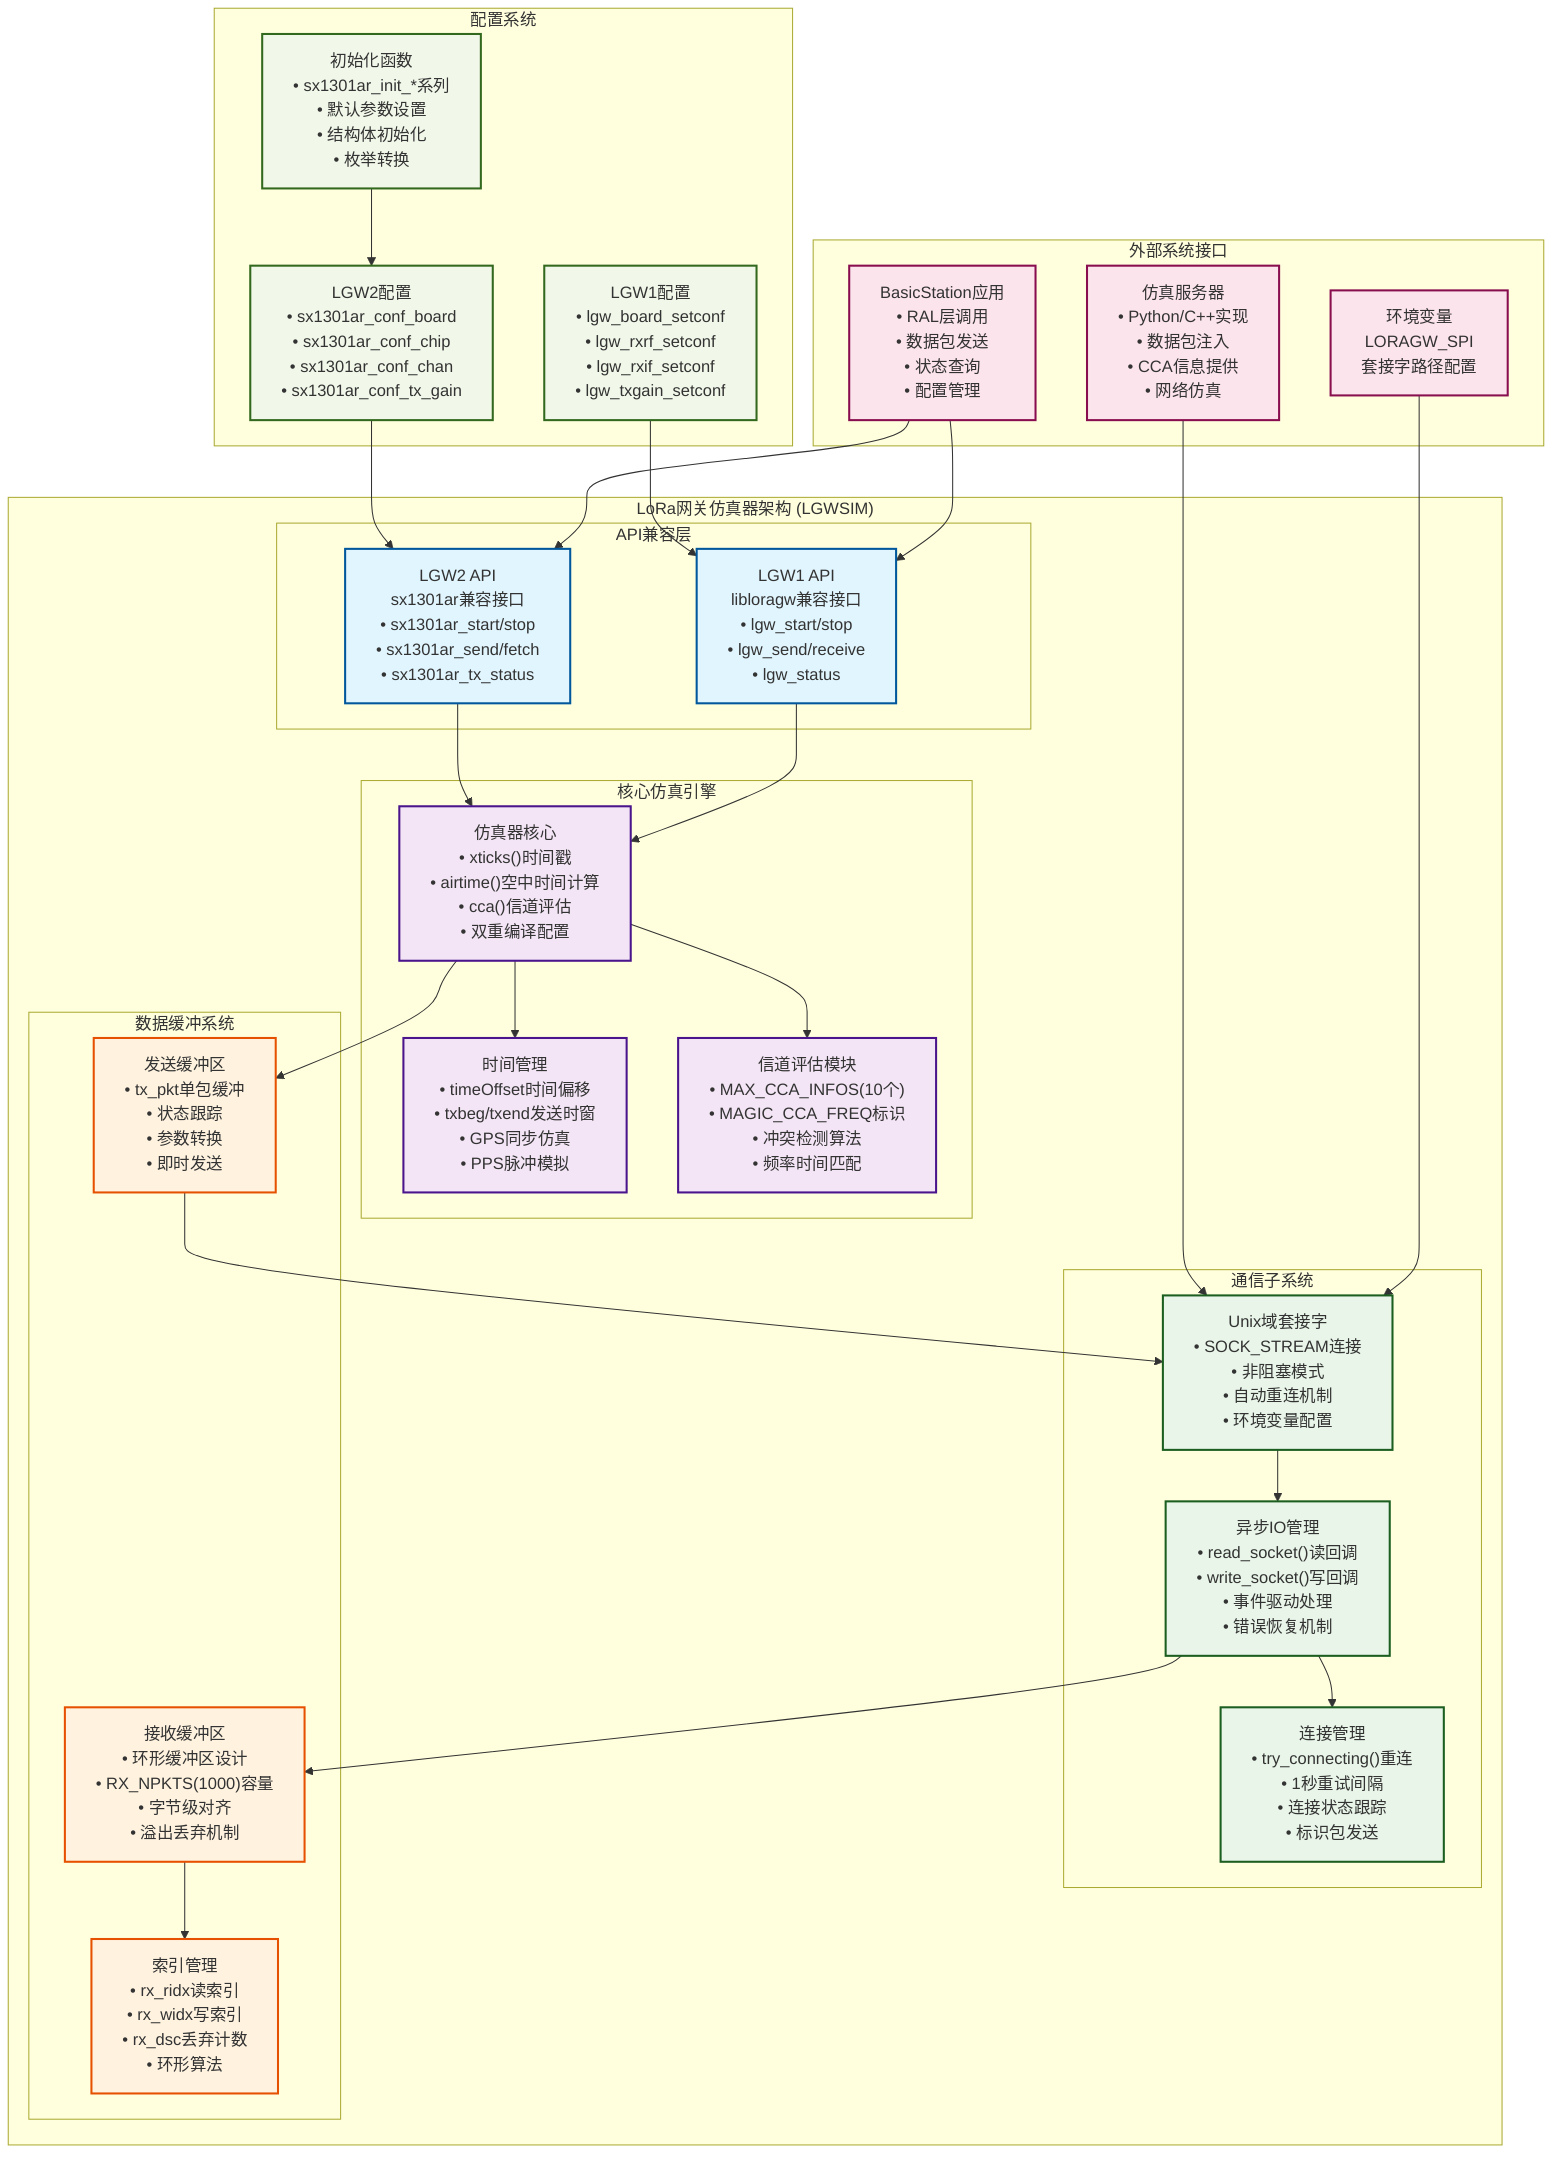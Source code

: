 graph TB
    subgraph "LoRa网关仿真器架构 (LGWSIM)"
        subgraph "API兼容层"
            LGW1["LGW1 API<br/>libloragw兼容接口<br/>• lgw_start/stop<br/>• lgw_send/receive<br/>• lgw_status"]
            LGW2["LGW2 API<br/>sx1301ar兼容接口<br/>• sx1301ar_start/stop<br/>• sx1301ar_send/fetch<br/>• sx1301ar_tx_status"]
        end
        
        subgraph "核心仿真引擎"
            CORE["仿真器核心<br/>• xticks()时间戳<br/>• airtime()空中时间计算<br/>• cca()信道评估<br/>• 双重编译配置"]
            
            TIME["时间管理<br/>• timeOffset时间偏移<br/>• txbeg/txend发送时窗<br/>• GPS同步仿真<br/>• PPS脉冲模拟"]
            
            CCA["信道评估模块<br/>• MAX_CCA_INFOS(10个)<br/>• MAGIC_CCA_FREQ标识<br/>• 冲突检测算法<br/>• 频率时间匹配"]
        end
        
        subgraph "通信子系统"
            SOCK["Unix域套接字<br/>• SOCK_STREAM连接<br/>• 非阻塞模式<br/>• 自动重连机制<br/>• 环境变量配置"]
            
            AIO["异步IO管理<br/>• read_socket()读回调<br/>• write_socket()写回调<br/>• 事件驱动处理<br/>• 错误恢复机制"]
            
            CONN["连接管理<br/>• try_connecting()重连<br/>• 1秒重试间隔<br/>• 连接状态跟踪<br/>• 标识包发送"]
        end
        
        subgraph "数据缓冲系统"
            RXBUF["接收缓冲区<br/>• 环形缓冲区设计<br/>• RX_NPKTS(1000)容量<br/>• 字节级对齐<br/>• 溢出丢弃机制"]
            
            TXBUF["发送缓冲区<br/>• tx_pkt单包缓冲<br/>• 状态跟踪<br/>• 参数转换<br/>• 即时发送"]
            
            IDX["索引管理<br/>• rx_ridx读索引<br/>• rx_widx写索引<br/>• rx_dsc丢弃计数<br/>• 环形算法"]
        end
    end
    
    subgraph "外部系统接口"
        ENV["环境变量<br/>LORAGW_SPI<br/>套接字路径配置"]
        
        SIM["仿真服务器<br/>• Python/C++实现<br/>• 数据包注入<br/>• CCA信息提供<br/>• 网络仿真"]
        
        APP["BasicStation应用<br/>• RAL层调用<br/>• 数据包发送<br/>• 状态查询<br/>• 配置管理"]
    end
    
    subgraph "配置系统"
        CFG1["LGW1配置<br/>• lgw_board_setconf<br/>• lgw_rxrf_setconf<br/>• lgw_rxif_setconf<br/>• lgw_txgain_setconf"]
        
        CFG2["LGW2配置<br/>• sx1301ar_conf_board<br/>• sx1301ar_conf_chip<br/>• sx1301ar_conf_chan<br/>• sx1301ar_conf_tx_gain"]
        
        INIT["初始化函数<br/>• sx1301ar_init_*系列<br/>• 默认参数设置<br/>• 结构体初始化<br/>• 枚举转换"]
    end
    
    %% 数据流连接
    APP --> LGW1
    APP --> LGW2
    LGW1 --> CORE
    LGW2 --> CORE
    
    CORE --> TIME
    CORE --> CCA
    CORE --> TXBUF
    
    SOCK --> AIO
    AIO --> RXBUF
    AIO --> CONN
    
    RXBUF --> IDX
    TXBUF --> SOCK
    
    ENV --> SOCK
    SIM --> SOCK
    
    CFG1 --> LGW1
    CFG2 --> LGW2
    INIT --> CFG2
    
    %% 样式定义
    classDef apiLayer fill:#e1f5fe,stroke:#01579b,stroke-width:2px
    classDef coreEngine fill:#f3e5f5,stroke:#4a148c,stroke-width:2px
    classDef commSystem fill:#e8f5e8,stroke:#1b5e20,stroke-width:2px
    classDef bufferSystem fill:#fff3e0,stroke:#e65100,stroke-width:2px
    classDef external fill:#fce4ec,stroke:#880e4f,stroke-width:2px
    classDef config fill:#f1f8e9,stroke:#33691e,stroke-width:2px
    
    class LGW1,LGW2 apiLayer
    class CORE,TIME,CCA coreEngine
    class SOCK,AIO,CONN commSystem
    class RXBUF,TXBUF,IDX bufferSystem
    class ENV,SIM,APP external
    class CFG1,CFG2,INIT config